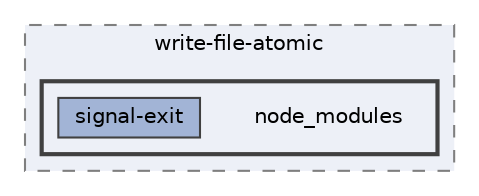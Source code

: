 digraph "C:/Users/arisc/OneDrive/Documents/GitHub/FINAL/EcoEats-Project/node_modules/write-file-atomic/node_modules"
{
 // LATEX_PDF_SIZE
  bgcolor="transparent";
  edge [fontname=Helvetica,fontsize=10,labelfontname=Helvetica,labelfontsize=10];
  node [fontname=Helvetica,fontsize=10,shape=box,height=0.2,width=0.4];
  compound=true
  subgraph clusterdir_2135cbfe290d34a1b5a93b3244f7e3f8 {
    graph [ bgcolor="#edf0f7", pencolor="grey50", label="write-file-atomic", fontname=Helvetica,fontsize=10 style="filled,dashed", URL="dir_2135cbfe290d34a1b5a93b3244f7e3f8.html",tooltip=""]
  subgraph clusterdir_4a3716c32e778fa4f0a78f0870939da3 {
    graph [ bgcolor="#edf0f7", pencolor="grey25", label="", fontname=Helvetica,fontsize=10 style="filled,bold", URL="dir_4a3716c32e778fa4f0a78f0870939da3.html",tooltip=""]
    dir_4a3716c32e778fa4f0a78f0870939da3 [shape=plaintext, label="node_modules"];
  dir_bb0717ac9441030abf012f42df601a23 [label="signal-exit", fillcolor="#a2b4d6", color="grey25", style="filled", URL="dir_bb0717ac9441030abf012f42df601a23.html",tooltip=""];
  }
  }
}
